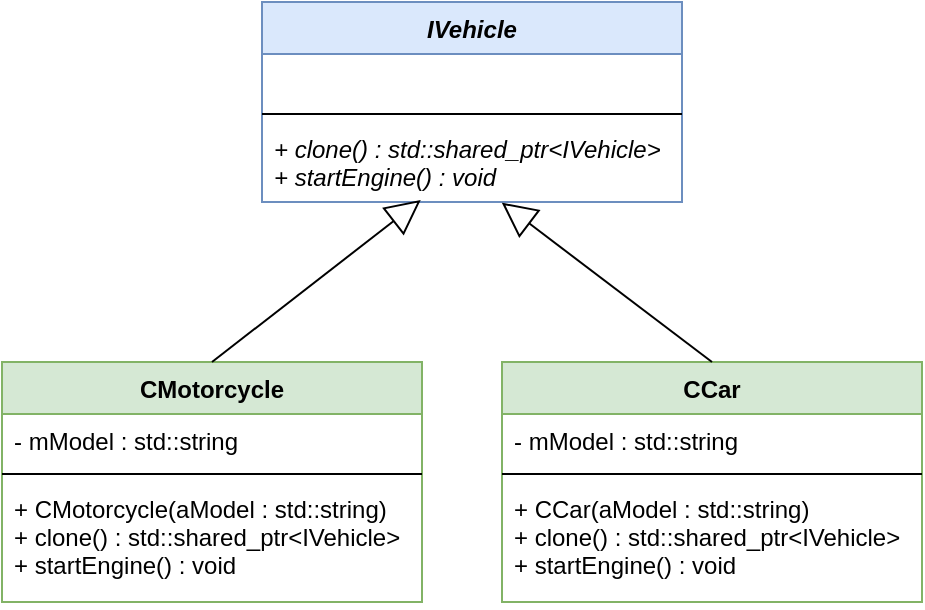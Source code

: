 <mxfile version="13.9.9" type="device"><diagram id="9C3yp1aZAxu8VTQF_sOQ" name="Strona-1"><mxGraphModel dx="922" dy="639" grid="1" gridSize="10" guides="1" tooltips="1" connect="1" arrows="1" fold="1" page="1" pageScale="1" pageWidth="827" pageHeight="1169" math="0" shadow="0"><root><mxCell id="0"/><mxCell id="1" parent="0"/><mxCell id="lCh5z8Qq8UOkwh3tJT89-1" value="IVehicle" style="swimlane;fontStyle=3;align=center;verticalAlign=top;childLayout=stackLayout;horizontal=1;startSize=26;horizontalStack=0;resizeParent=1;resizeParentMax=0;resizeLast=0;collapsible=1;marginBottom=0;fillColor=#dae8fc;strokeColor=#6c8ebf;" vertex="1" parent="1"><mxGeometry x="280" y="100" width="210" height="100" as="geometry"/></mxCell><mxCell id="lCh5z8Qq8UOkwh3tJT89-2" value=" " style="text;strokeColor=none;fillColor=none;align=left;verticalAlign=top;spacingLeft=4;spacingRight=4;overflow=hidden;rotatable=0;points=[[0,0.5],[1,0.5]];portConstraint=eastwest;" vertex="1" parent="lCh5z8Qq8UOkwh3tJT89-1"><mxGeometry y="26" width="210" height="26" as="geometry"/></mxCell><mxCell id="lCh5z8Qq8UOkwh3tJT89-3" value="" style="line;strokeWidth=1;fillColor=none;align=left;verticalAlign=middle;spacingTop=-1;spacingLeft=3;spacingRight=3;rotatable=0;labelPosition=right;points=[];portConstraint=eastwest;" vertex="1" parent="lCh5z8Qq8UOkwh3tJT89-1"><mxGeometry y="52" width="210" height="8" as="geometry"/></mxCell><mxCell id="lCh5z8Qq8UOkwh3tJT89-4" value="+ clone() : std::shared_ptr&lt;IVehicle&gt; &#10;+ startEngine() : void" style="text;strokeColor=none;fillColor=none;align=left;verticalAlign=top;spacingLeft=4;spacingRight=4;overflow=hidden;rotatable=0;points=[[0,0.5],[1,0.5]];portConstraint=eastwest;fontStyle=2" vertex="1" parent="lCh5z8Qq8UOkwh3tJT89-1"><mxGeometry y="60" width="210" height="40" as="geometry"/></mxCell><mxCell id="lCh5z8Qq8UOkwh3tJT89-5" value="CMotorcycle" style="swimlane;fontStyle=1;align=center;verticalAlign=top;childLayout=stackLayout;horizontal=1;startSize=26;horizontalStack=0;resizeParent=1;resizeParentMax=0;resizeLast=0;collapsible=1;marginBottom=0;fillColor=#d5e8d4;strokeColor=#82b366;" vertex="1" parent="1"><mxGeometry x="150" y="280" width="210" height="120" as="geometry"/></mxCell><mxCell id="lCh5z8Qq8UOkwh3tJT89-6" value="- mModel : std::string" style="text;strokeColor=none;fillColor=none;align=left;verticalAlign=top;spacingLeft=4;spacingRight=4;overflow=hidden;rotatable=0;points=[[0,0.5],[1,0.5]];portConstraint=eastwest;" vertex="1" parent="lCh5z8Qq8UOkwh3tJT89-5"><mxGeometry y="26" width="210" height="26" as="geometry"/></mxCell><mxCell id="lCh5z8Qq8UOkwh3tJT89-7" value="" style="line;strokeWidth=1;fillColor=none;align=left;verticalAlign=middle;spacingTop=-1;spacingLeft=3;spacingRight=3;rotatable=0;labelPosition=right;points=[];portConstraint=eastwest;" vertex="1" parent="lCh5z8Qq8UOkwh3tJT89-5"><mxGeometry y="52" width="210" height="8" as="geometry"/></mxCell><mxCell id="lCh5z8Qq8UOkwh3tJT89-8" value="+ CMotorcycle(aModel : std::string)&#10;+ clone() : std::shared_ptr&lt;IVehicle&gt; &#10;+ startEngine() : void" style="text;strokeColor=none;fillColor=none;align=left;verticalAlign=top;spacingLeft=4;spacingRight=4;overflow=hidden;rotatable=0;points=[[0,0.5],[1,0.5]];portConstraint=eastwest;fontStyle=0" vertex="1" parent="lCh5z8Qq8UOkwh3tJT89-5"><mxGeometry y="60" width="210" height="60" as="geometry"/></mxCell><mxCell id="lCh5z8Qq8UOkwh3tJT89-9" value="CCar" style="swimlane;fontStyle=1;align=center;verticalAlign=top;childLayout=stackLayout;horizontal=1;startSize=26;horizontalStack=0;resizeParent=1;resizeParentMax=0;resizeLast=0;collapsible=1;marginBottom=0;fillColor=#d5e8d4;strokeColor=#82b366;" vertex="1" parent="1"><mxGeometry x="400" y="280" width="210" height="120" as="geometry"/></mxCell><mxCell id="lCh5z8Qq8UOkwh3tJT89-10" value="- mModel : std::string" style="text;strokeColor=none;fillColor=none;align=left;verticalAlign=top;spacingLeft=4;spacingRight=4;overflow=hidden;rotatable=0;points=[[0,0.5],[1,0.5]];portConstraint=eastwest;" vertex="1" parent="lCh5z8Qq8UOkwh3tJT89-9"><mxGeometry y="26" width="210" height="26" as="geometry"/></mxCell><mxCell id="lCh5z8Qq8UOkwh3tJT89-11" value="" style="line;strokeWidth=1;fillColor=none;align=left;verticalAlign=middle;spacingTop=-1;spacingLeft=3;spacingRight=3;rotatable=0;labelPosition=right;points=[];portConstraint=eastwest;" vertex="1" parent="lCh5z8Qq8UOkwh3tJT89-9"><mxGeometry y="52" width="210" height="8" as="geometry"/></mxCell><mxCell id="lCh5z8Qq8UOkwh3tJT89-12" value="+ CCar(aModel : std::string)&#10;+ clone() : std::shared_ptr&lt;IVehicle&gt; &#10;+ startEngine() : void" style="text;strokeColor=none;fillColor=none;align=left;verticalAlign=top;spacingLeft=4;spacingRight=4;overflow=hidden;rotatable=0;points=[[0,0.5],[1,0.5]];portConstraint=eastwest;fontStyle=0" vertex="1" parent="lCh5z8Qq8UOkwh3tJT89-9"><mxGeometry y="60" width="210" height="60" as="geometry"/></mxCell><mxCell id="lCh5z8Qq8UOkwh3tJT89-13" value="" style="endArrow=block;html=1;exitX=0.5;exitY=0;exitDx=0;exitDy=0;endFill=0;endSize=15;entryX=0.378;entryY=0.975;entryDx=0;entryDy=0;entryPerimeter=0;" edge="1" parent="1" source="lCh5z8Qq8UOkwh3tJT89-5" target="lCh5z8Qq8UOkwh3tJT89-4"><mxGeometry width="50" height="50" relative="1" as="geometry"><mxPoint x="110" y="200" as="sourcePoint"/><mxPoint x="361" y="202" as="targetPoint"/></mxGeometry></mxCell><mxCell id="lCh5z8Qq8UOkwh3tJT89-14" value="" style="endArrow=block;html=1;exitX=0.5;exitY=0;exitDx=0;exitDy=0;endFill=0;endSize=15;entryX=0.571;entryY=1.008;entryDx=0;entryDy=0;entryPerimeter=0;" edge="1" parent="1" source="lCh5z8Qq8UOkwh3tJT89-9" target="lCh5z8Qq8UOkwh3tJT89-4"><mxGeometry width="50" height="50" relative="1" as="geometry"><mxPoint x="265" y="290" as="sourcePoint"/><mxPoint x="369.38" y="209" as="targetPoint"/></mxGeometry></mxCell></root></mxGraphModel></diagram></mxfile>